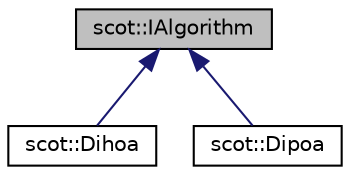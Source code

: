digraph "scot::IAlgorithm"
{
 // LATEX_PDF_SIZE
  edge [fontname="Helvetica",fontsize="10",labelfontname="Helvetica",labelfontsize="10"];
  node [fontname="Helvetica",fontsize="10",shape=record];
  Node1 [label="scot::IAlgorithm",height=0.2,width=0.4,color="black", fillcolor="grey75", style="filled", fontcolor="black",tooltip=" "];
  Node1 -> Node2 [dir="back",color="midnightblue",fontsize="10",style="solid"];
  Node2 [label="scot::Dihoa",height=0.2,width=0.4,color="black", fillcolor="white", style="filled",URL="$classscot_1_1Dihoa.html",tooltip=" "];
  Node1 -> Node3 [dir="back",color="midnightblue",fontsize="10",style="solid"];
  Node3 [label="scot::Dipoa",height=0.2,width=0.4,color="black", fillcolor="white", style="filled",URL="$classscot_1_1Dipoa.html",tooltip=" "];
}
